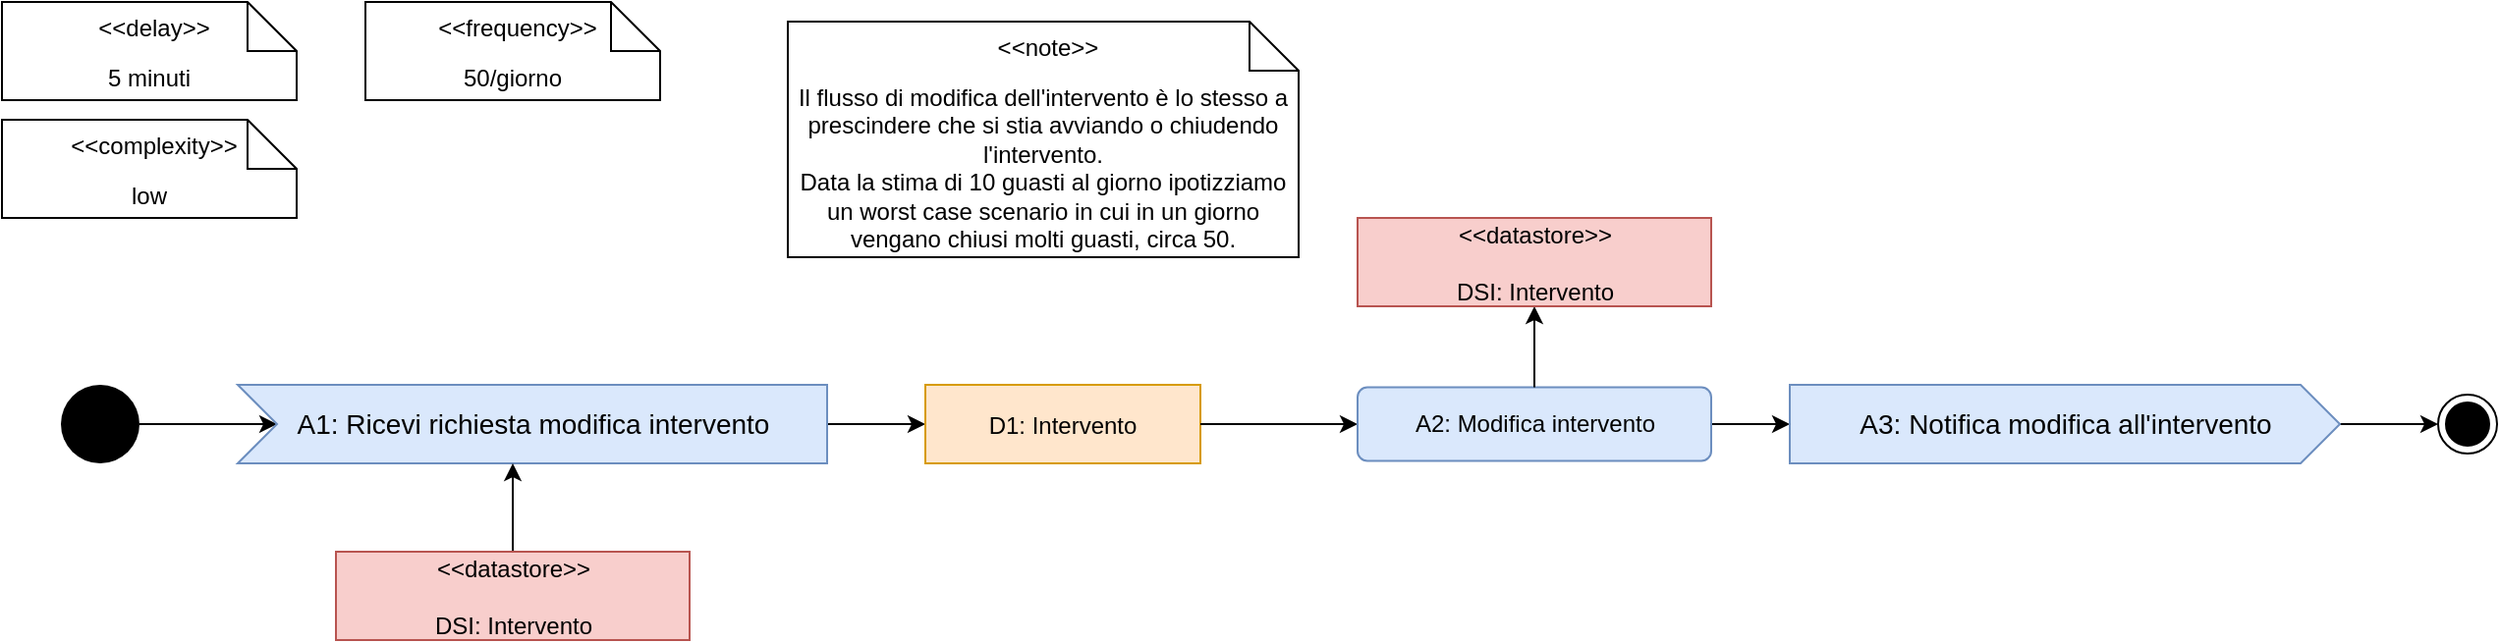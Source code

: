 <mxfile version="20.3.0" type="device"><diagram id="E5D3Oqi9p0R6nQvAwdt6" name="Pagina-1"><mxGraphModel dx="1422" dy="865" grid="1" gridSize="10" guides="1" tooltips="1" connect="1" arrows="1" fold="1" page="1" pageScale="1" pageWidth="1169" pageHeight="827" math="0" shadow="0"><root><mxCell id="0"/><mxCell id="1" parent="0"/><mxCell id="fhMozFz6QtSODekeRRyj-5" value="low" style="shape=note2;boundedLbl=1;whiteSpace=wrap;html=1;size=25;verticalAlign=top;align=center;" parent="1" vertex="1"><mxGeometry y="60" width="150" height="50" as="geometry"/></mxCell><mxCell id="fhMozFz6QtSODekeRRyj-6" value="&lt;&lt;complexity&gt;&gt;" style="resizeWidth=1;part=1;strokeColor=none;fillColor=none;align=center;spacingLeft=5;" parent="fhMozFz6QtSODekeRRyj-5" vertex="1"><mxGeometry width="150" height="25" relative="1" as="geometry"/></mxCell><mxCell id="fhMozFz6QtSODekeRRyj-16" value="5 minuti" style="shape=note2;boundedLbl=1;whiteSpace=wrap;html=1;size=25;verticalAlign=top;align=center;" parent="1" vertex="1"><mxGeometry width="150" height="50" as="geometry"/></mxCell><mxCell id="fhMozFz6QtSODekeRRyj-17" value="&lt;&lt;delay&gt;&gt;" style="resizeWidth=1;part=1;strokeColor=none;fillColor=none;align=center;spacingLeft=5;" parent="fhMozFz6QtSODekeRRyj-16" vertex="1"><mxGeometry width="150" height="25" relative="1" as="geometry"/></mxCell><mxCell id="fhMozFz6QtSODekeRRyj-18" style="edgeStyle=orthogonalEdgeStyle;rounded=0;orthogonalLoop=1;jettySize=auto;html=1;exitX=0.5;exitY=1;exitDx=0;exitDy=0;dashed=1;endArrow=none;endFill=0;" parent="fhMozFz6QtSODekeRRyj-16" source="fhMozFz6QtSODekeRRyj-17" target="fhMozFz6QtSODekeRRyj-17" edge="1"><mxGeometry relative="1" as="geometry"/></mxCell><mxCell id="fhMozFz6QtSODekeRRyj-51" style="edgeStyle=orthogonalEdgeStyle;rounded=0;orthogonalLoop=1;jettySize=auto;html=1;entryX=0;entryY=0;entryDx=20;entryDy=20;entryPerimeter=0;" parent="1" source="fhMozFz6QtSODekeRRyj-52" target="fhMozFz6QtSODekeRRyj-53" edge="1"><mxGeometry relative="1" as="geometry"><mxPoint x="130" y="215" as="targetPoint"/></mxGeometry></mxCell><mxCell id="fhMozFz6QtSODekeRRyj-52" value="" style="ellipse;fillColor=#000000;strokeColor=none;" parent="1" vertex="1"><mxGeometry x="30" y="195" width="40" height="40" as="geometry"/></mxCell><mxCell id="fhMozFz6QtSODekeRRyj-65" style="edgeStyle=orthogonalEdgeStyle;rounded=0;orthogonalLoop=1;jettySize=auto;html=1;entryX=0;entryY=0.5;entryDx=0;entryDy=0;exitX=0;exitY=0;exitDx=20;exitDy=20;exitPerimeter=0;" parent="1" source="fhMozFz6QtSODekeRRyj-53" target="fhMozFz6QtSODekeRRyj-64" edge="1"><mxGeometry relative="1" as="geometry"/></mxCell><mxCell id="fhMozFz6QtSODekeRRyj-53" value="A1: Ricevi richiesta modifica intervento" style="html=1;shape=mxgraph.infographic.ribbonSimple;notch1=20;notch2=0;align=center;verticalAlign=middle;fontSize=14;fontStyle=0;flipH=0;fillColor=#dae8fc;strokeColor=#6c8ebf;direction=east;" parent="1" vertex="1"><mxGeometry x="120" y="195" width="300" height="40" as="geometry"/></mxCell><mxCell id="fhMozFz6QtSODekeRRyj-54" style="edgeStyle=orthogonalEdgeStyle;rounded=0;orthogonalLoop=1;jettySize=auto;html=1;entryX=0;entryY=0;entryDx=140;entryDy=40;entryPerimeter=0;" parent="1" source="fhMozFz6QtSODekeRRyj-55" target="fhMozFz6QtSODekeRRyj-53" edge="1"><mxGeometry relative="1" as="geometry"/></mxCell><mxCell id="fhMozFz6QtSODekeRRyj-55" value="&amp;lt;&amp;lt;datastore&amp;gt;&amp;gt;&lt;br&gt;&lt;br&gt;DSI: Intervento" style="text;html=1;align=center;verticalAlign=middle;dashed=0;fillColor=#f8cecc;strokeColor=#b85450;" parent="1" vertex="1"><mxGeometry x="170" y="280" width="180" height="45" as="geometry"/></mxCell><mxCell id="fhMozFz6QtSODekeRRyj-64" value="D1: Intervento" style="text;align=center;verticalAlign=middle;dashed=0;fillColor=#ffe6cc;strokeColor=#d79b00;" parent="1" vertex="1"><mxGeometry x="470" y="195" width="140" height="40" as="geometry"/></mxCell><mxCell id="fhMozFz6QtSODekeRRyj-67" value="Il flusso di modifica dell'intervento è lo stesso a prescindere che si stia avviando o chiudendo l'intervento.&lt;br&gt;Data la stima di 10 guasti al giorno ipotizziamo un worst case scenario in cui in un giorno vengano chiusi molti guasti, circa 50." style="shape=note2;boundedLbl=1;whiteSpace=wrap;html=1;size=25;verticalAlign=top;align=center;" parent="1" vertex="1"><mxGeometry x="400" y="10" width="260" height="120" as="geometry"/></mxCell><mxCell id="fhMozFz6QtSODekeRRyj-68" value="&lt;&lt;note&gt;&gt;" style="resizeWidth=1;part=1;strokeColor=none;fillColor=none;align=center;spacingLeft=5;" parent="fhMozFz6QtSODekeRRyj-67" vertex="1"><mxGeometry width="260" height="25" relative="1" as="geometry"/></mxCell><mxCell id="fhMozFz6QtSODekeRRyj-86" style="edgeStyle=orthogonalEdgeStyle;rounded=0;orthogonalLoop=1;jettySize=auto;html=1;exitX=1;exitY=0.5;exitDx=0;exitDy=0;entryX=0;entryY=0.5;entryDx=0;entryDy=0;" parent="1" source="fhMozFz6QtSODekeRRyj-64" target="fhMozFz6QtSODekeRRyj-90" edge="1"><mxGeometry relative="1" as="geometry"><mxPoint x="680" y="215" as="targetPoint"/><mxPoint x="710" y="220" as="sourcePoint"/></mxGeometry></mxCell><mxCell id="fhMozFz6QtSODekeRRyj-89" style="edgeStyle=orthogonalEdgeStyle;rounded=0;orthogonalLoop=1;jettySize=auto;html=1;entryX=0;entryY=0;entryDx=0;entryDy=20;entryPerimeter=0;" parent="1" source="fhMozFz6QtSODekeRRyj-90" target="fhMozFz6QtSODekeRRyj-103" edge="1"><mxGeometry relative="1" as="geometry"><mxPoint x="940" y="213.8" as="targetPoint"/></mxGeometry></mxCell><mxCell id="fhMozFz6QtSODekeRRyj-90" value="A2: Modifica intervento" style="html=1;align=center;verticalAlign=middle;rounded=1;absoluteArcSize=1;arcSize=10;dashed=0;fillColor=#dae8fc;strokeColor=#6c8ebf;" parent="1" vertex="1"><mxGeometry x="690" y="196.25" width="180" height="37.5" as="geometry"/></mxCell><mxCell id="fhMozFz6QtSODekeRRyj-91" style="edgeStyle=orthogonalEdgeStyle;rounded=0;orthogonalLoop=1;jettySize=auto;html=1;exitX=0.5;exitY=0;exitDx=0;exitDy=0;entryX=0.5;entryY=1;entryDx=0;entryDy=0;" parent="1" source="fhMozFz6QtSODekeRRyj-90" target="fhMozFz6QtSODekeRRyj-92" edge="1"><mxGeometry relative="1" as="geometry"/></mxCell><mxCell id="fhMozFz6QtSODekeRRyj-92" value="&amp;lt;&amp;lt;datastore&amp;gt;&amp;gt;&lt;br&gt;&lt;br&gt;DSI: Intervento" style="text;html=1;align=center;verticalAlign=middle;dashed=0;fillColor=#f8cecc;strokeColor=#b85450;" parent="1" vertex="1"><mxGeometry x="690" y="110" width="180" height="45" as="geometry"/></mxCell><mxCell id="fhMozFz6QtSODekeRRyj-96" style="edgeStyle=orthogonalEdgeStyle;rounded=0;orthogonalLoop=1;jettySize=auto;html=1;exitX=1;exitY=0.5;exitDx=0;exitDy=0;entryX=0;entryY=0.5;entryDx=0;entryDy=0;exitPerimeter=0;" parent="1" source="fhMozFz6QtSODekeRRyj-103" target="fhMozFz6QtSODekeRRyj-98" edge="1"><mxGeometry relative="1" as="geometry"><mxPoint x="1230" y="215.25" as="targetPoint"/><mxPoint x="1280" y="215" as="sourcePoint"/></mxGeometry></mxCell><mxCell id="fhMozFz6QtSODekeRRyj-98" value="" style="ellipse;html=1;shape=endState;fillColor=strokeColor;" parent="1" vertex="1"><mxGeometry x="1240" y="200" width="30" height="30" as="geometry"/></mxCell><mxCell id="fhMozFz6QtSODekeRRyj-103" value="A3: Notifica modifica all'intervento" style="html=1;shape=mxgraph.infographic.ribbonSimple;notch1=0;notch2=20;align=center;verticalAlign=middle;fontSize=14;fontStyle=0;fillColor=#dae8fc;strokeColor=#6c8ebf;" parent="1" vertex="1"><mxGeometry x="910" y="195" width="280" height="40" as="geometry"/></mxCell><mxCell id="fhMozFz6QtSODekeRRyj-105" value="50/giorno" style="shape=note2;boundedLbl=1;whiteSpace=wrap;html=1;size=25;verticalAlign=top;align=center;" parent="1" vertex="1"><mxGeometry x="185" width="150" height="50" as="geometry"/></mxCell><mxCell id="fhMozFz6QtSODekeRRyj-106" value="&lt;&lt;frequency&gt;&gt;" style="resizeWidth=1;part=1;strokeColor=none;fillColor=none;align=center;spacingLeft=5;" parent="fhMozFz6QtSODekeRRyj-105" vertex="1"><mxGeometry width="150" height="25" relative="1" as="geometry"/></mxCell><mxCell id="fhMozFz6QtSODekeRRyj-107" style="edgeStyle=orthogonalEdgeStyle;rounded=0;orthogonalLoop=1;jettySize=auto;html=1;exitX=0.5;exitY=1;exitDx=0;exitDy=0;" parent="fhMozFz6QtSODekeRRyj-105" source="fhMozFz6QtSODekeRRyj-106" target="fhMozFz6QtSODekeRRyj-106" edge="1"><mxGeometry relative="1" as="geometry"/></mxCell></root></mxGraphModel></diagram></mxfile>